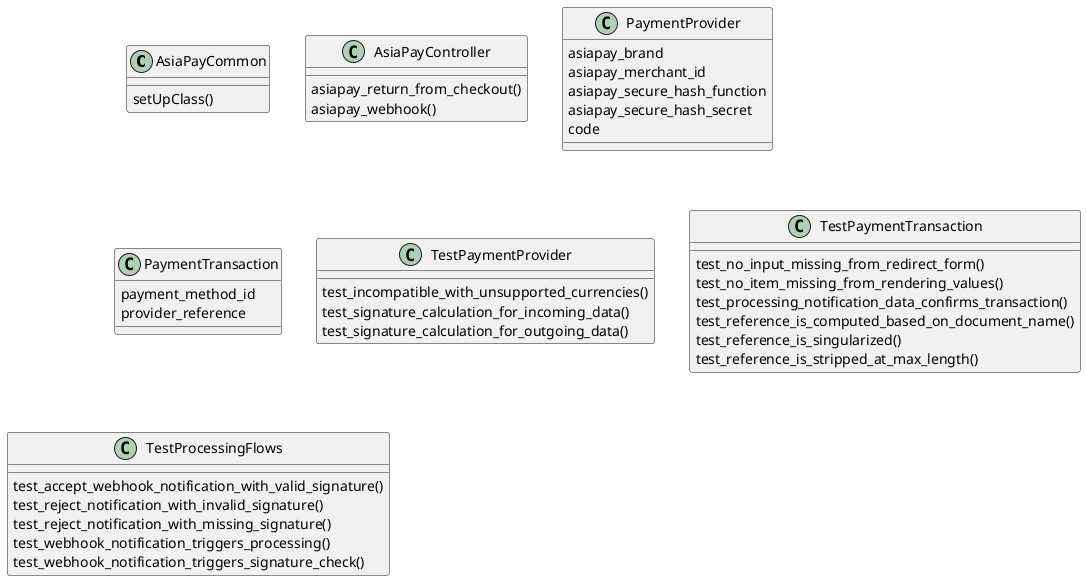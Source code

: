 @startuml classes_payment_asiapay
set namespaceSeparator none
class "AsiaPayCommon" as odoo_src.odoo.addons.payment_asiapay.tests.common.AsiaPayCommon {
  setUpClass()
}
class "AsiaPayController" as odoo_src.odoo.addons.payment_asiapay.controllers.main.AsiaPayController {
  asiapay_return_from_checkout()
  asiapay_webhook()
}
class "PaymentProvider" as odoo_src.odoo.addons.payment_asiapay.models.payment_provider.PaymentProvider {
  asiapay_brand
  asiapay_merchant_id
  asiapay_secure_hash_function
  asiapay_secure_hash_secret
  code
}
class "PaymentTransaction" as odoo_src.odoo.addons.payment_asiapay.models.payment_transaction.PaymentTransaction {
  payment_method_id
  provider_reference
}
class "TestPaymentProvider" as odoo_src.odoo.addons.payment_asiapay.tests.test_payment_provider.TestPaymentProvider {
  test_incompatible_with_unsupported_currencies()
  test_signature_calculation_for_incoming_data()
  test_signature_calculation_for_outgoing_data()
}
class "TestPaymentTransaction" as odoo_src.odoo.addons.payment_asiapay.tests.test_payment_transaction.TestPaymentTransaction {
  test_no_input_missing_from_redirect_form()
  test_no_item_missing_from_rendering_values()
  test_processing_notification_data_confirms_transaction()
  test_reference_is_computed_based_on_document_name()
  test_reference_is_singularized()
  test_reference_is_stripped_at_max_length()
}
class "TestProcessingFlows" as odoo_src.odoo.addons.payment_asiapay.tests.test_processing_flows.TestProcessingFlows {
  test_accept_webhook_notification_with_valid_signature()
  test_reject_notification_with_invalid_signature()
  test_reject_notification_with_missing_signature()
  test_webhook_notification_triggers_processing()
  test_webhook_notification_triggers_signature_check()
}
@enduml
